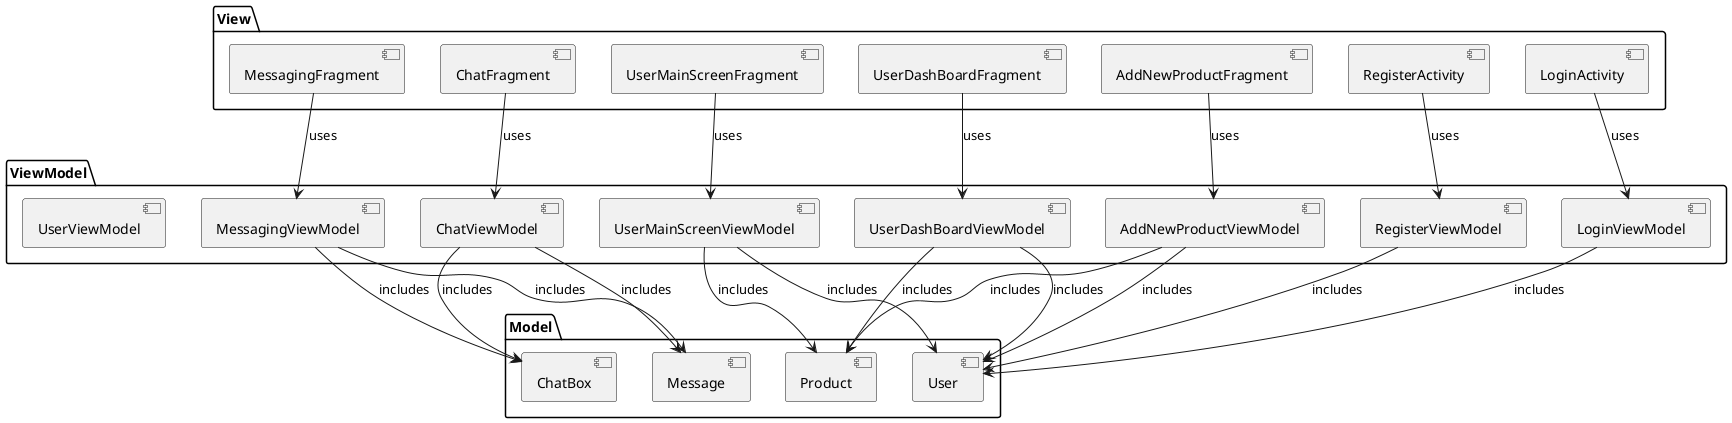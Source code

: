 @startuml

package "View" {
  [UserMainScreenFragment]
  [UserDashBoardFragment]
  [MessagingFragment]
  [AddNewProductFragment]
  [ChatFragment]
  [RegisterActivity]
  [LoginActivity]
}

package "ViewModel" {
  [UserMainScreenViewModel]
  [UserDashBoardViewModel]
  [MessagingViewModel]
  [AddNewProductViewModel]
  [ChatViewModel]
  [RegisterViewModel]
  [LoginViewModel]
  [UserViewModel]
}

package "Model" {
  [Product]
  [User]
  [ChatBox]
  [Message]
}

[UserMainScreenFragment] --> [UserMainScreenViewModel] : uses
[UserDashBoardFragment] --> [UserDashBoardViewModel] : uses
[MessagingFragment] --> [MessagingViewModel] : uses
[AddNewProductFragment] --> [AddNewProductViewModel] : uses
[ChatFragment] --> [ChatViewModel] : uses
[RegisterActivity] --> [RegisterViewModel] : uses
[LoginActivity] --> [LoginViewModel] : uses

[UserMainScreenViewModel] --> [Product] : includes
[UserMainScreenViewModel] --> [User] : includes
[UserDashBoardViewModel] --> [Product] : includes
[UserDashBoardViewModel] --> [User] : includes
[MessagingViewModel] --> [ChatBox] : includes
[MessagingViewModel] --> [Message] : includes
[AddNewProductViewModel] --> [Product] : includes
[AddNewProductViewModel] --> [User] : includes
[ChatViewModel] --> [ChatBox] : includes
[ChatViewModel] --> [Message] : includes
[RegisterViewModel] --> [User] : includes
[LoginViewModel] --> [User] : includes

@enduml
